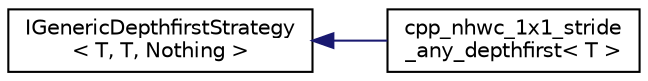 digraph "Graphical Class Hierarchy"
{
 // LATEX_PDF_SIZE
  edge [fontname="Helvetica",fontsize="10",labelfontname="Helvetica",labelfontsize="10"];
  node [fontname="Helvetica",fontsize="10",shape=record];
  rankdir="LR";
  Node0 [label="IGenericDepthfirstStrategy\l\< T, T, Nothing \>",height=0.2,width=0.4,color="black", fillcolor="white", style="filled",URL="$classarm__conv_1_1pooling_1_1_i_generic_depthfirst_strategy.xhtml",tooltip=" "];
  Node0 -> Node1 [dir="back",color="midnightblue",fontsize="10",style="solid",fontname="Helvetica"];
  Node1 [label="cpp_nhwc_1x1_stride\l_any_depthfirst\< T \>",height=0.2,width=0.4,color="black", fillcolor="white", style="filled",URL="$structarm__conv_1_1pooling_1_1cpp__nhwc__1x1__stride__any__depthfirst.xhtml",tooltip=" "];
}

